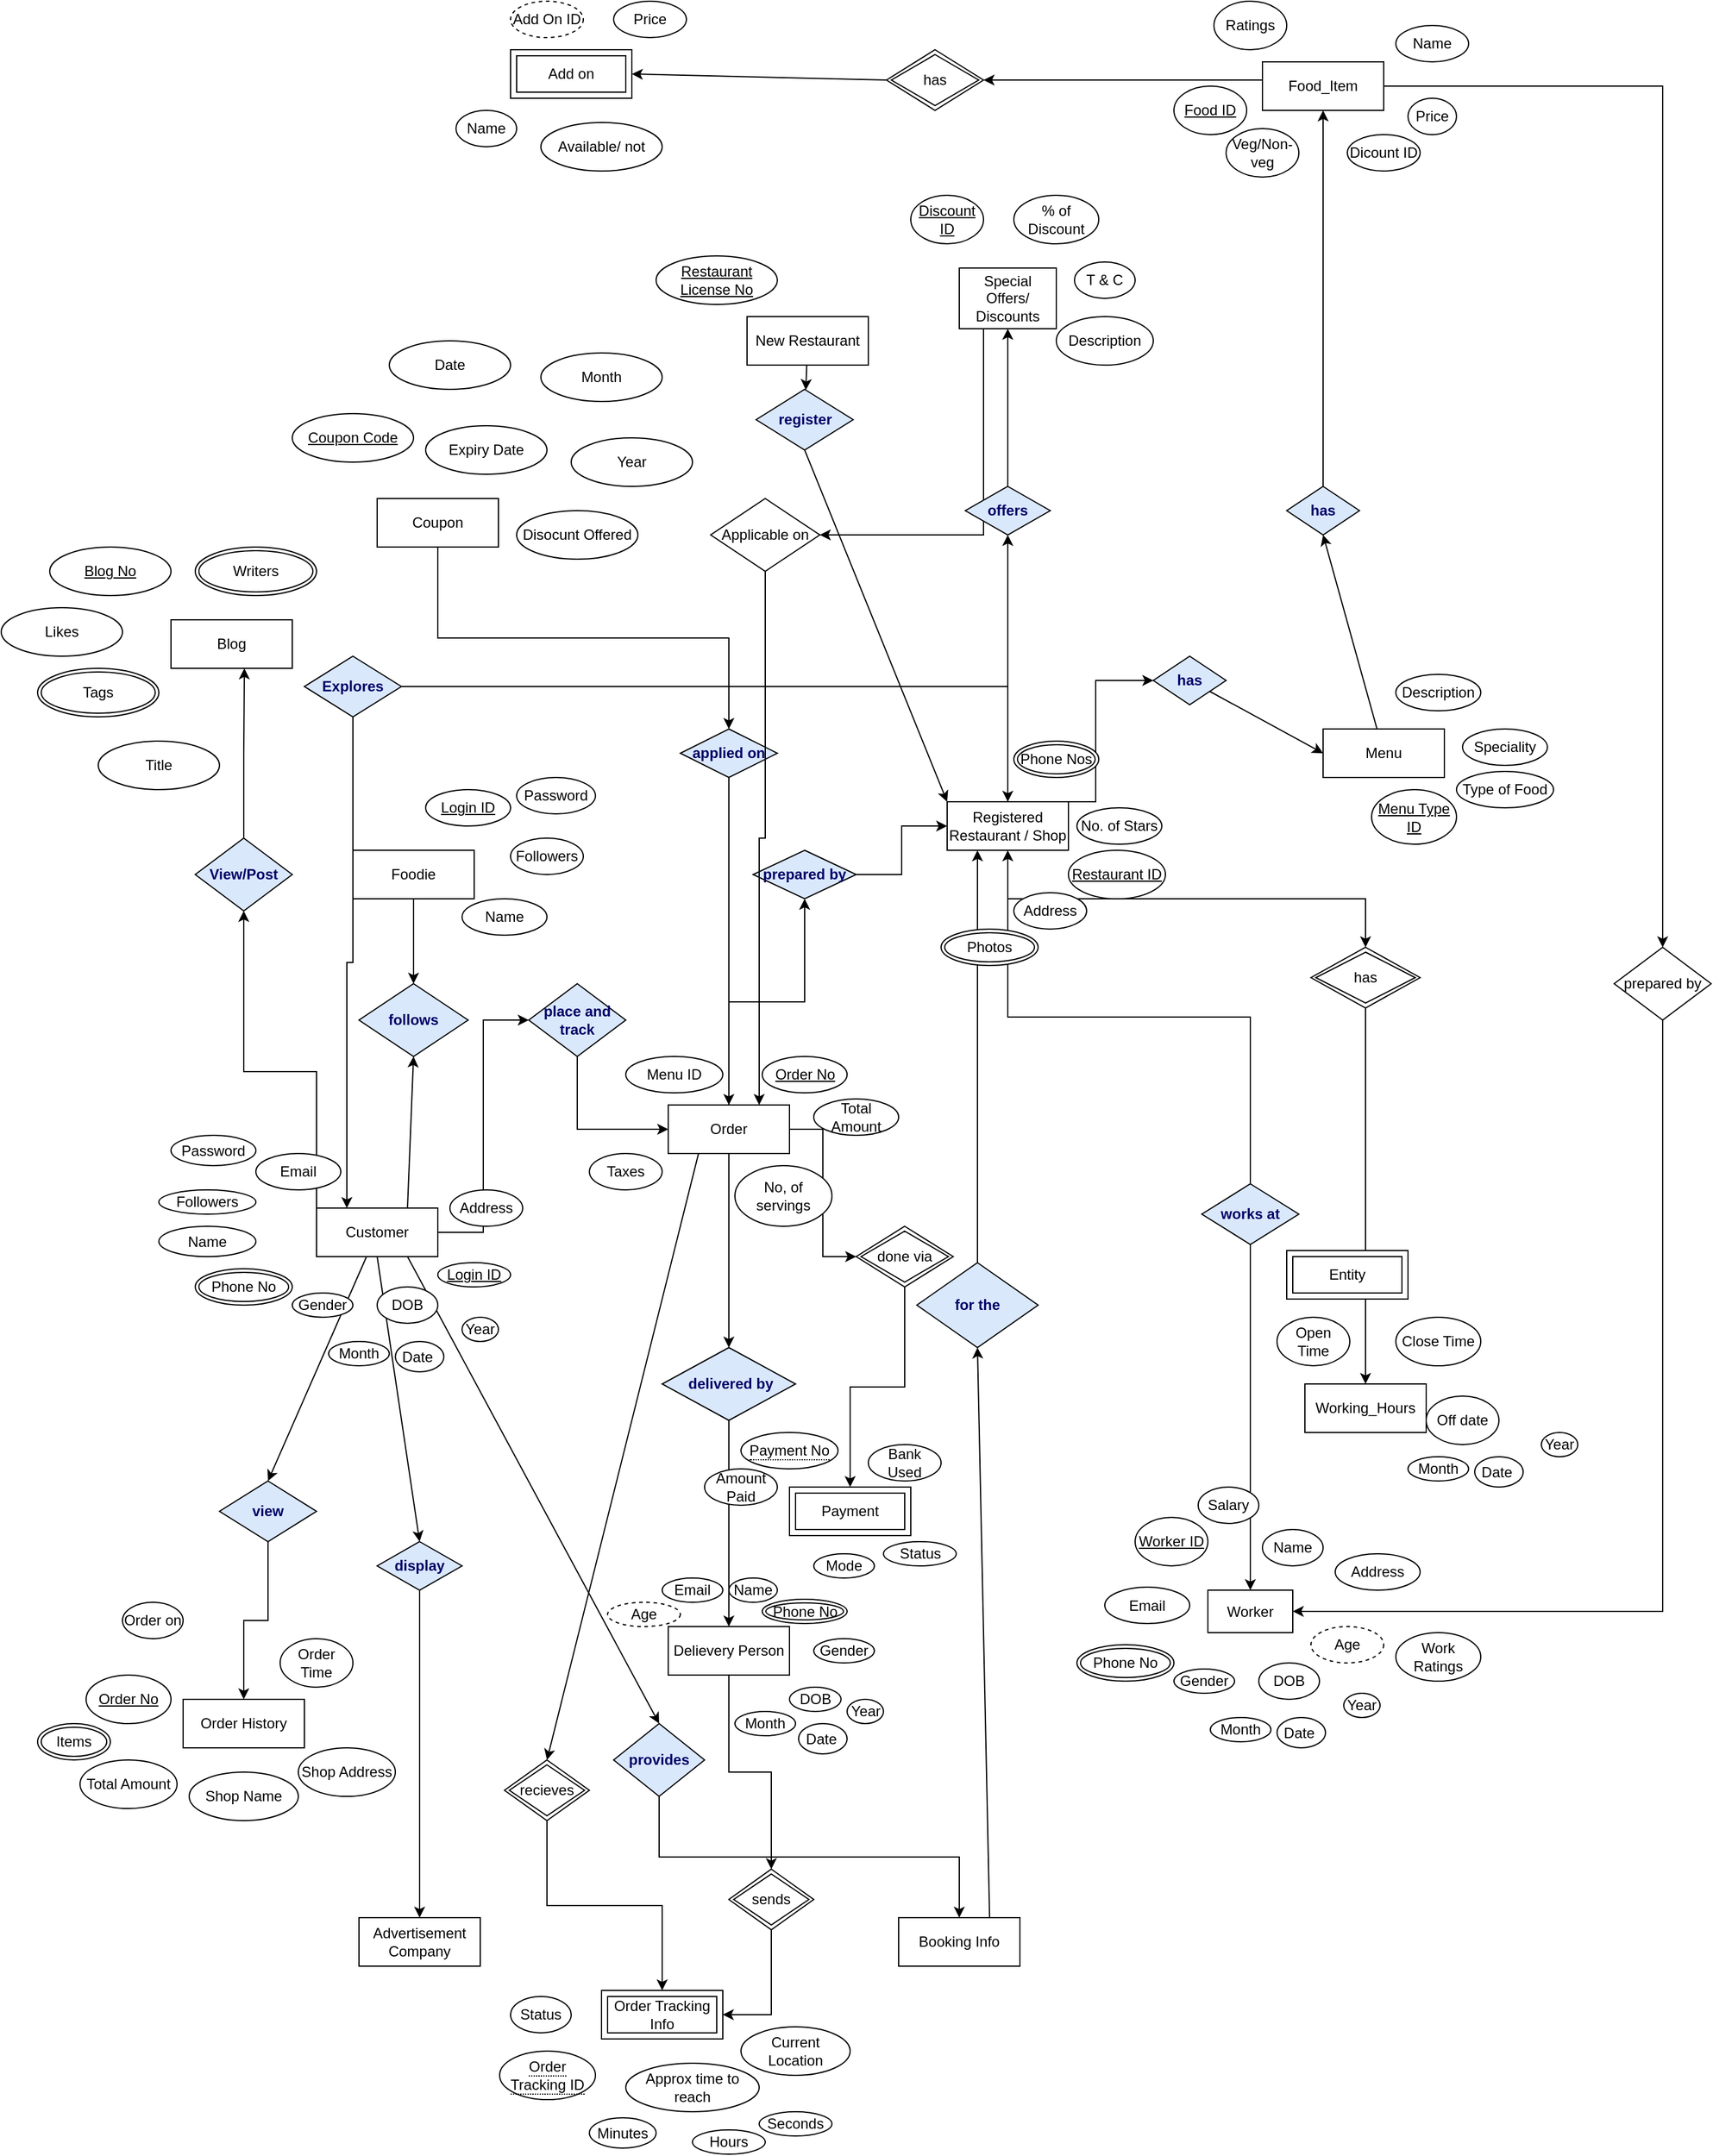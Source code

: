 <mxfile version="22.1.16" type="github">
  <diagram id="R2lEEEUBdFMjLlhIrx00" name="Page-1">
    <mxGraphModel dx="3269" dy="986" grid="1" gridSize="10" guides="1" tooltips="1" connect="1" arrows="1" fold="1" page="1" pageScale="1" pageWidth="1654" pageHeight="2336" math="0" shadow="0" extFonts="Permanent Marker^https://fonts.googleapis.com/css?family=Permanent+Marker">
      <root>
        <mxCell id="0" />
        <mxCell id="1" parent="0" />
        <mxCell id="SwKZbsGES2z7DBq1MBqL-47" style="edgeStyle=elbowEdgeStyle;rounded=0;orthogonalLoop=1;jettySize=auto;elbow=vertical;html=1;exitX=0;exitY=0.5;exitDx=0;exitDy=0;" parent="1" source="SwKZbsGES2z7DBq1MBqL-1" target="SwKZbsGES2z7DBq1MBqL-16" edge="1">
          <mxGeometry relative="1" as="geometry" />
        </mxCell>
        <mxCell id="SwKZbsGES2z7DBq1MBqL-49" style="rounded=0;orthogonalLoop=1;jettySize=auto;elbow=vertical;html=1;exitX=0.75;exitY=0;exitDx=0;exitDy=0;entryX=0.5;entryY=1;entryDx=0;entryDy=0;" parent="1" source="SwKZbsGES2z7DBq1MBqL-1" target="SwKZbsGES2z7DBq1MBqL-24" edge="1">
          <mxGeometry relative="1" as="geometry" />
        </mxCell>
        <mxCell id="SwKZbsGES2z7DBq1MBqL-50" style="rounded=0;orthogonalLoop=1;jettySize=auto;html=1;exitX=1;exitY=0.5;exitDx=0;exitDy=0;entryX=0;entryY=0.5;entryDx=0;entryDy=0;edgeStyle=elbowEdgeStyle;" parent="1" source="SwKZbsGES2z7DBq1MBqL-1" target="SwKZbsGES2z7DBq1MBqL-32" edge="1">
          <mxGeometry relative="1" as="geometry" />
        </mxCell>
        <mxCell id="SwKZbsGES2z7DBq1MBqL-62" value="" style="rounded=0;orthogonalLoop=1;jettySize=auto;elbow=vertical;html=1;entryX=0.5;entryY=0;entryDx=0;entryDy=0;" parent="1" source="SwKZbsGES2z7DBq1MBqL-1" target="SwKZbsGES2z7DBq1MBqL-37" edge="1">
          <mxGeometry relative="1" as="geometry" />
        </mxCell>
        <mxCell id="SwKZbsGES2z7DBq1MBqL-90" style="rounded=0;orthogonalLoop=1;jettySize=auto;elbow=vertical;html=1;exitX=0.75;exitY=1;exitDx=0;exitDy=0;entryX=0.5;entryY=0;entryDx=0;entryDy=0;" parent="1" source="SwKZbsGES2z7DBq1MBqL-1" target="SwKZbsGES2z7DBq1MBqL-88" edge="1">
          <mxGeometry relative="1" as="geometry" />
        </mxCell>
        <mxCell id="eeaePBteNYfUoXrNK9nO-4" style="rounded=0;orthogonalLoop=1;jettySize=auto;html=1;exitX=0.5;exitY=1;exitDx=0;exitDy=0;entryX=0.5;entryY=0;entryDx=0;entryDy=0;" parent="1" source="SwKZbsGES2z7DBq1MBqL-1" target="SwKZbsGES2z7DBq1MBqL-101" edge="1">
          <mxGeometry relative="1" as="geometry" />
        </mxCell>
        <mxCell id="AdmhBacE_TA-sbNxyLRo-68" style="rounded=0;orthogonalLoop=1;jettySize=auto;html=1;exitX=0.25;exitY=1;exitDx=0;exitDy=0;entryX=0.5;entryY=0;entryDx=0;entryDy=0;" edge="1" parent="1" source="SwKZbsGES2z7DBq1MBqL-6" target="AdmhBacE_TA-sbNxyLRo-81">
          <mxGeometry relative="1" as="geometry">
            <mxPoint x="320" y="1470" as="targetPoint" />
          </mxGeometry>
        </mxCell>
        <mxCell id="SwKZbsGES2z7DBq1MBqL-1" value="Customer" style="whiteSpace=wrap;html=1;align=center;" parent="1" vertex="1">
          <mxGeometry x="130" y="1015" width="100" height="40" as="geometry" />
        </mxCell>
        <mxCell id="SwKZbsGES2z7DBq1MBqL-48" style="rounded=0;orthogonalLoop=1;jettySize=auto;elbow=vertical;html=1;exitX=0.5;exitY=1;exitDx=0;exitDy=0;entryX=0.5;entryY=0;entryDx=0;entryDy=0;" parent="1" source="SwKZbsGES2z7DBq1MBqL-2" target="SwKZbsGES2z7DBq1MBqL-24" edge="1">
          <mxGeometry relative="1" as="geometry" />
        </mxCell>
        <mxCell id="SwKZbsGES2z7DBq1MBqL-2" value="Foodie" style="whiteSpace=wrap;html=1;align=center;" parent="1" vertex="1">
          <mxGeometry x="160" y="720" width="100" height="40" as="geometry" />
        </mxCell>
        <mxCell id="AdmhBacE_TA-sbNxyLRo-70" style="edgeStyle=orthogonalEdgeStyle;rounded=0;orthogonalLoop=1;jettySize=auto;html=1;exitX=0.5;exitY=1;exitDx=0;exitDy=0;entryX=0.5;entryY=0;entryDx=0;entryDy=0;" edge="1" parent="1" source="SwKZbsGES2z7DBq1MBqL-3" target="AdmhBacE_TA-sbNxyLRo-67">
          <mxGeometry relative="1" as="geometry" />
        </mxCell>
        <mxCell id="SwKZbsGES2z7DBq1MBqL-3" value="Delievery Person" style="whiteSpace=wrap;html=1;align=center;" parent="1" vertex="1">
          <mxGeometry x="420" y="1360" width="100" height="40" as="geometry" />
        </mxCell>
        <mxCell id="SwKZbsGES2z7DBq1MBqL-4" value="Order History" style="whiteSpace=wrap;html=1;align=center;" parent="1" vertex="1">
          <mxGeometry x="20" y="1420" width="100" height="40" as="geometry" />
        </mxCell>
        <mxCell id="SwKZbsGES2z7DBq1MBqL-5" value="Blog" style="whiteSpace=wrap;html=1;align=center;" parent="1" vertex="1">
          <mxGeometry x="10" y="530" width="100" height="40" as="geometry" />
        </mxCell>
        <mxCell id="SwKZbsGES2z7DBq1MBqL-52" style="rounded=0;orthogonalLoop=1;jettySize=auto;html=1;exitX=0.5;exitY=0;exitDx=0;exitDy=0;entryX=0.5;entryY=1;entryDx=0;entryDy=0;edgeStyle=elbowEdgeStyle;elbow=vertical;" parent="1" source="SwKZbsGES2z7DBq1MBqL-6" target="SwKZbsGES2z7DBq1MBqL-34" edge="1">
          <mxGeometry relative="1" as="geometry" />
        </mxCell>
        <mxCell id="SwKZbsGES2z7DBq1MBqL-60" value="" style="rounded=0;orthogonalLoop=1;jettySize=auto;elbow=vertical;html=1;" parent="1" source="SwKZbsGES2z7DBq1MBqL-6" target="SwKZbsGES2z7DBq1MBqL-36" edge="1">
          <mxGeometry relative="1" as="geometry" />
        </mxCell>
        <mxCell id="SwKZbsGES2z7DBq1MBqL-77" style="rounded=0;orthogonalLoop=1;jettySize=auto;html=1;exitX=1;exitY=0.5;exitDx=0;exitDy=0;entryX=0;entryY=0.5;entryDx=0;entryDy=0;edgeStyle=elbowEdgeStyle;" parent="1" source="SwKZbsGES2z7DBq1MBqL-6" target="AdmhBacE_TA-sbNxyLRo-45" edge="1">
          <mxGeometry relative="1" as="geometry">
            <mxPoint x="580" y="1030.0" as="targetPoint" />
          </mxGeometry>
        </mxCell>
        <mxCell id="SwKZbsGES2z7DBq1MBqL-6" value="Order" style="whiteSpace=wrap;html=1;align=center;" parent="1" vertex="1">
          <mxGeometry x="420" y="930" width="100" height="40" as="geometry" />
        </mxCell>
        <mxCell id="SwKZbsGES2z7DBq1MBqL-68" value="" style="rounded=0;orthogonalLoop=1;jettySize=auto;elbow=vertical;html=1;" parent="1" source="SwKZbsGES2z7DBq1MBqL-7" target="SwKZbsGES2z7DBq1MBqL-45" edge="1">
          <mxGeometry relative="1" as="geometry" />
        </mxCell>
        <mxCell id="SwKZbsGES2z7DBq1MBqL-71" value="" style="edgeStyle=elbowEdgeStyle;rounded=0;orthogonalLoop=1;jettySize=auto;elbow=vertical;html=1;entryX=0.5;entryY=0;entryDx=0;entryDy=0;" parent="1" source="SwKZbsGES2z7DBq1MBqL-7" target="AdmhBacE_TA-sbNxyLRo-145" edge="1">
          <mxGeometry relative="1" as="geometry">
            <mxPoint x="995" y="800" as="targetPoint" />
          </mxGeometry>
        </mxCell>
        <mxCell id="SwKZbsGES2z7DBq1MBqL-75" style="edgeStyle=elbowEdgeStyle;rounded=0;orthogonalLoop=1;jettySize=auto;html=1;entryX=0;entryY=0.5;entryDx=0;entryDy=0;exitX=0.75;exitY=0;exitDx=0;exitDy=0;" parent="1" source="SwKZbsGES2z7DBq1MBqL-7" target="SwKZbsGES2z7DBq1MBqL-35" edge="1">
          <mxGeometry relative="1" as="geometry">
            <mxPoint x="550" y="790" as="sourcePoint" />
          </mxGeometry>
        </mxCell>
        <mxCell id="SwKZbsGES2z7DBq1MBqL-7" value="Registered Restaurant / Shop" style="whiteSpace=wrap;html=1;align=center;" parent="1" vertex="1">
          <mxGeometry x="650" y="680" width="100" height="40" as="geometry" />
        </mxCell>
        <mxCell id="SwKZbsGES2z7DBq1MBqL-58" value="" style="rounded=0;orthogonalLoop=1;jettySize=auto;elbow=vertical;html=1;entryX=0.5;entryY=1;entryDx=0;entryDy=0;" parent="1" source="SwKZbsGES2z7DBq1MBqL-8" target="SwKZbsGES2z7DBq1MBqL-38" edge="1">
          <mxGeometry relative="1" as="geometry" />
        </mxCell>
        <mxCell id="SwKZbsGES2z7DBq1MBqL-8" value="Menu" style="whiteSpace=wrap;html=1;align=center;" parent="1" vertex="1">
          <mxGeometry x="960" y="620" width="100" height="40" as="geometry" />
        </mxCell>
        <mxCell id="SwKZbsGES2z7DBq1MBqL-95" value="" style="edgeStyle=elbowEdgeStyle;rounded=0;orthogonalLoop=1;jettySize=auto;elbow=vertical;html=1;entryX=1;entryY=0.5;entryDx=0;entryDy=0;" parent="1" source="SwKZbsGES2z7DBq1MBqL-9" target="AdmhBacE_TA-sbNxyLRo-137" edge="1">
          <mxGeometry relative="1" as="geometry">
            <mxPoint x="670" y="80" as="targetPoint" />
          </mxGeometry>
        </mxCell>
        <mxCell id="AdmhBacE_TA-sbNxyLRo-107" style="edgeStyle=orthogonalEdgeStyle;rounded=0;orthogonalLoop=1;jettySize=auto;html=1;exitX=1;exitY=0.5;exitDx=0;exitDy=0;entryX=0.5;entryY=0;entryDx=0;entryDy=0;" edge="1" parent="1" source="SwKZbsGES2z7DBq1MBqL-9" target="AdmhBacE_TA-sbNxyLRo-106">
          <mxGeometry relative="1" as="geometry" />
        </mxCell>
        <mxCell id="SwKZbsGES2z7DBq1MBqL-9" value="Food_Item" style="whiteSpace=wrap;html=1;align=center;" parent="1" vertex="1">
          <mxGeometry x="910" y="70" width="100" height="40" as="geometry" />
        </mxCell>
        <mxCell id="SwKZbsGES2z7DBq1MBqL-11" value="Working_Hours" style="whiteSpace=wrap;html=1;align=center;" parent="1" vertex="1">
          <mxGeometry x="945" y="1160" width="100" height="40" as="geometry" />
        </mxCell>
        <mxCell id="SwKZbsGES2z7DBq1MBqL-65" value="" style="rounded=0;orthogonalLoop=1;jettySize=auto;elbow=vertical;html=1;" parent="1" source="SwKZbsGES2z7DBq1MBqL-12" target="SwKZbsGES2z7DBq1MBqL-42" edge="1">
          <mxGeometry relative="1" as="geometry" />
        </mxCell>
        <mxCell id="SwKZbsGES2z7DBq1MBqL-12" value="New Restaurant" style="whiteSpace=wrap;html=1;align=center;" parent="1" vertex="1">
          <mxGeometry x="485" y="280" width="100" height="40" as="geometry" />
        </mxCell>
        <mxCell id="SwKZbsGES2z7DBq1MBqL-80" value="" style="edgeStyle=elbowEdgeStyle;rounded=0;orthogonalLoop=1;jettySize=auto;elbow=vertical;html=1;" parent="1" source="SwKZbsGES2z7DBq1MBqL-13" target="SwKZbsGES2z7DBq1MBqL-41" edge="1">
          <mxGeometry relative="1" as="geometry" />
        </mxCell>
        <mxCell id="SwKZbsGES2z7DBq1MBqL-13" value="Coupon" style="whiteSpace=wrap;html=1;align=center;" parent="1" vertex="1">
          <mxGeometry x="180" y="430" width="100" height="40" as="geometry" />
        </mxCell>
        <mxCell id="SwKZbsGES2z7DBq1MBqL-15" style="edgeStyle=orthogonalEdgeStyle;rounded=0;orthogonalLoop=1;jettySize=auto;html=1;exitX=0.5;exitY=1;exitDx=0;exitDy=0;" parent="1" source="SwKZbsGES2z7DBq1MBqL-1" target="SwKZbsGES2z7DBq1MBqL-1" edge="1">
          <mxGeometry relative="1" as="geometry" />
        </mxCell>
        <mxCell id="SwKZbsGES2z7DBq1MBqL-16" value="View/Post" style="shape=rhombus;perimeter=rhombusPerimeter;whiteSpace=wrap;html=1;align=center;fillColor=#dae8fc;strokeColor=default;fontStyle=1;fontColor=#000066;labelBorderColor=none;fillStyle=solid;rounded=0;shadow=0;strokeWidth=1;" parent="1" vertex="1">
          <mxGeometry x="30" y="710" width="80" height="60" as="geometry" />
        </mxCell>
        <mxCell id="SwKZbsGES2z7DBq1MBqL-24" value="follows" style="shape=rhombus;perimeter=rhombusPerimeter;whiteSpace=wrap;html=1;align=center;fillColor=#dae8fc;strokeColor=default;fontStyle=1;fontColor=#000066;labelBorderColor=none;fillStyle=solid;rounded=0;shadow=0;strokeWidth=1;" parent="1" vertex="1">
          <mxGeometry x="165" y="830" width="90" height="60" as="geometry" />
        </mxCell>
        <mxCell id="eeaePBteNYfUoXrNK9nO-10" style="edgeStyle=orthogonalEdgeStyle;rounded=0;orthogonalLoop=1;jettySize=auto;html=1;exitX=0.5;exitY=1;exitDx=0;exitDy=0;entryX=0;entryY=0.5;entryDx=0;entryDy=0;" parent="1" source="SwKZbsGES2z7DBq1MBqL-32" target="SwKZbsGES2z7DBq1MBqL-6" edge="1">
          <mxGeometry relative="1" as="geometry" />
        </mxCell>
        <mxCell id="SwKZbsGES2z7DBq1MBqL-32" value="place and track" style="shape=rhombus;perimeter=rhombusPerimeter;whiteSpace=wrap;html=1;align=center;fillColor=#dae8fc;strokeColor=default;fontStyle=1;fontColor=#000066;labelBorderColor=none;fillStyle=solid;rounded=0;shadow=0;strokeWidth=1;" parent="1" vertex="1">
          <mxGeometry x="305" y="830" width="80" height="60" as="geometry" />
        </mxCell>
        <mxCell id="SwKZbsGES2z7DBq1MBqL-53" style="rounded=0;orthogonalLoop=1;jettySize=auto;html=1;exitX=1;exitY=0.5;exitDx=0;exitDy=0;edgeStyle=elbowEdgeStyle;" parent="1" source="SwKZbsGES2z7DBq1MBqL-34" target="SwKZbsGES2z7DBq1MBqL-7" edge="1">
          <mxGeometry relative="1" as="geometry">
            <mxPoint x="540" y="850" as="targetPoint" />
          </mxGeometry>
        </mxCell>
        <mxCell id="SwKZbsGES2z7DBq1MBqL-34" value="prepared by" style="shape=rhombus;perimeter=rhombusPerimeter;whiteSpace=wrap;html=1;align=center;fillColor=#dae8fc;strokeColor=default;fontStyle=1;fontColor=#000066;labelBorderColor=none;fillStyle=solid;rounded=0;shadow=0;strokeWidth=1;" parent="1" vertex="1">
          <mxGeometry x="490" y="720" width="85" height="40" as="geometry" />
        </mxCell>
        <mxCell id="SwKZbsGES2z7DBq1MBqL-76" value="" style="rounded=0;orthogonalLoop=1;jettySize=auto;elbow=vertical;html=1;entryX=0;entryY=0.5;entryDx=0;entryDy=0;" parent="1" source="SwKZbsGES2z7DBq1MBqL-35" target="SwKZbsGES2z7DBq1MBqL-8" edge="1">
          <mxGeometry relative="1" as="geometry" />
        </mxCell>
        <mxCell id="SwKZbsGES2z7DBq1MBqL-35" value="has" style="shape=rhombus;perimeter=rhombusPerimeter;whiteSpace=wrap;html=1;align=center;fillColor=#dae8fc;strokeColor=default;fontStyle=1;fontColor=#000066;labelBorderColor=none;fillStyle=solid;rounded=0;shadow=0;strokeWidth=1;" parent="1" vertex="1">
          <mxGeometry x="820" y="560" width="60" height="40" as="geometry" />
        </mxCell>
        <mxCell id="SwKZbsGES2z7DBq1MBqL-61" value="" style="edgeStyle=elbowEdgeStyle;rounded=0;orthogonalLoop=1;jettySize=auto;elbow=vertical;html=1;" parent="1" source="SwKZbsGES2z7DBq1MBqL-36" target="SwKZbsGES2z7DBq1MBqL-3" edge="1">
          <mxGeometry relative="1" as="geometry" />
        </mxCell>
        <mxCell id="SwKZbsGES2z7DBq1MBqL-36" value="&amp;nbsp;delivered by" style="shape=rhombus;perimeter=rhombusPerimeter;whiteSpace=wrap;html=1;align=center;fillColor=#dae8fc;strokeColor=default;fontStyle=1;fontColor=#000066;labelBorderColor=none;fillStyle=solid;rounded=0;shadow=0;strokeWidth=1;" parent="1" vertex="1">
          <mxGeometry x="415" y="1130" width="110" height="60" as="geometry" />
        </mxCell>
        <mxCell id="SwKZbsGES2z7DBq1MBqL-63" value="" style="edgeStyle=elbowEdgeStyle;rounded=0;orthogonalLoop=1;jettySize=auto;elbow=vertical;html=1;" parent="1" source="SwKZbsGES2z7DBq1MBqL-37" target="SwKZbsGES2z7DBq1MBqL-4" edge="1">
          <mxGeometry relative="1" as="geometry" />
        </mxCell>
        <mxCell id="SwKZbsGES2z7DBq1MBqL-37" value="view" style="shape=rhombus;perimeter=rhombusPerimeter;whiteSpace=wrap;html=1;align=center;fillColor=#dae8fc;strokeColor=default;fontStyle=1;fontColor=#000066;labelBorderColor=none;fillStyle=solid;rounded=0;shadow=0;strokeWidth=1;" parent="1" vertex="1">
          <mxGeometry x="50" y="1240" width="80" height="50" as="geometry" />
        </mxCell>
        <mxCell id="SwKZbsGES2z7DBq1MBqL-97" style="rounded=0;orthogonalLoop=1;jettySize=auto;elbow=vertical;html=1;exitX=0.5;exitY=0;exitDx=0;exitDy=0;" parent="1" source="SwKZbsGES2z7DBq1MBqL-38" target="SwKZbsGES2z7DBq1MBqL-9" edge="1">
          <mxGeometry relative="1" as="geometry" />
        </mxCell>
        <mxCell id="SwKZbsGES2z7DBq1MBqL-38" value="has" style="shape=rhombus;perimeter=rhombusPerimeter;whiteSpace=wrap;html=1;align=center;fillColor=#dae8fc;strokeColor=default;fontStyle=1;fontColor=#000066;labelBorderColor=none;fillStyle=solid;rounded=0;shadow=0;strokeWidth=1;" parent="1" vertex="1">
          <mxGeometry x="930" y="420" width="60" height="40" as="geometry" />
        </mxCell>
        <mxCell id="AdmhBacE_TA-sbNxyLRo-127" style="edgeStyle=orthogonalEdgeStyle;rounded=0;orthogonalLoop=1;jettySize=auto;html=1;exitX=0.25;exitY=1;exitDx=0;exitDy=0;entryX=1;entryY=0.5;entryDx=0;entryDy=0;" edge="1" parent="1" source="SwKZbsGES2z7DBq1MBqL-39" target="AdmhBacE_TA-sbNxyLRo-124">
          <mxGeometry relative="1" as="geometry" />
        </mxCell>
        <mxCell id="SwKZbsGES2z7DBq1MBqL-39" value="Special Offers/ Discounts" style="whiteSpace=wrap;html=1;align=center;" parent="1" vertex="1">
          <mxGeometry x="660" y="240" width="80" height="50" as="geometry" />
        </mxCell>
        <mxCell id="SwKZbsGES2z7DBq1MBqL-96" style="rounded=0;orthogonalLoop=1;jettySize=auto;elbow=vertical;html=1;exitX=0;exitY=0.5;exitDx=0;exitDy=0;entryX=1;entryY=0.5;entryDx=0;entryDy=0;" parent="1" source="AdmhBacE_TA-sbNxyLRo-137" target="AdmhBacE_TA-sbNxyLRo-136" edge="1">
          <mxGeometry relative="1" as="geometry">
            <mxPoint x="380" y="80" as="targetPoint" />
            <mxPoint x="610" y="80" as="sourcePoint" />
          </mxGeometry>
        </mxCell>
        <mxCell id="SwKZbsGES2z7DBq1MBqL-82" style="rounded=0;orthogonalLoop=1;jettySize=auto;elbow=vertical;html=1;exitX=0.5;exitY=1;exitDx=0;exitDy=0;entryX=0.5;entryY=0;entryDx=0;entryDy=0;" parent="1" source="SwKZbsGES2z7DBq1MBqL-41" target="SwKZbsGES2z7DBq1MBqL-6" edge="1">
          <mxGeometry relative="1" as="geometry" />
        </mxCell>
        <mxCell id="eeaePBteNYfUoXrNK9nO-8" style="edgeStyle=none;rounded=0;orthogonalLoop=1;jettySize=auto;html=1;exitX=0.5;exitY=1;exitDx=0;exitDy=0;entryX=0;entryY=0;entryDx=0;entryDy=0;" parent="1" source="SwKZbsGES2z7DBq1MBqL-42" target="SwKZbsGES2z7DBq1MBqL-7" edge="1">
          <mxGeometry relative="1" as="geometry" />
        </mxCell>
        <mxCell id="SwKZbsGES2z7DBq1MBqL-42" value="register" style="shape=rhombus;perimeter=rhombusPerimeter;whiteSpace=wrap;html=1;align=center;fillColor=#dae8fc;strokeColor=default;fontStyle=1;fontColor=#000066;labelBorderColor=none;fillStyle=solid;rounded=0;shadow=0;strokeWidth=1;" parent="1" vertex="1">
          <mxGeometry x="492.5" y="340" width="80" height="50" as="geometry" />
        </mxCell>
        <mxCell id="SwKZbsGES2z7DBq1MBqL-43" value="Worker" style="whiteSpace=wrap;html=1;align=center;" parent="1" vertex="1">
          <mxGeometry x="865" y="1330" width="70" height="35" as="geometry" />
        </mxCell>
        <mxCell id="SwKZbsGES2z7DBq1MBqL-41" value="applied on" style="shape=rhombus;perimeter=rhombusPerimeter;whiteSpace=wrap;html=1;align=center;fillColor=#dae8fc;strokeColor=default;fontStyle=1;fontColor=#000066;labelBorderColor=none;fillStyle=solid;rounded=0;shadow=0;strokeWidth=1;" parent="1" vertex="1">
          <mxGeometry x="430" y="620" width="80" height="40" as="geometry" />
        </mxCell>
        <mxCell id="SwKZbsGES2z7DBq1MBqL-59" value="" style="edgeStyle=elbowEdgeStyle;rounded=0;orthogonalLoop=1;jettySize=auto;elbow=vertical;html=1;" parent="1" source="SwKZbsGES2z7DBq1MBqL-44" target="SwKZbsGES2z7DBq1MBqL-43" edge="1">
          <mxGeometry relative="1" as="geometry" />
        </mxCell>
        <mxCell id="SwKZbsGES2z7DBq1MBqL-44" value="works at" style="shape=rhombus;perimeter=rhombusPerimeter;whiteSpace=wrap;html=1;align=center;fillColor=#dae8fc;strokeColor=default;fontStyle=1;fontColor=#000066;labelBorderColor=none;fillStyle=solid;rounded=0;shadow=0;strokeWidth=1;" parent="1" vertex="1">
          <mxGeometry x="860" y="995" width="80" height="50" as="geometry" />
        </mxCell>
        <mxCell id="SwKZbsGES2z7DBq1MBqL-69" value="" style="edgeStyle=elbowEdgeStyle;rounded=0;orthogonalLoop=1;jettySize=auto;elbow=vertical;html=1;" parent="1" source="SwKZbsGES2z7DBq1MBqL-45" target="SwKZbsGES2z7DBq1MBqL-39" edge="1">
          <mxGeometry relative="1" as="geometry" />
        </mxCell>
        <mxCell id="SwKZbsGES2z7DBq1MBqL-45" value="offers" style="shape=rhombus;perimeter=rhombusPerimeter;whiteSpace=wrap;html=1;align=center;fillColor=#dae8fc;strokeColor=default;fontStyle=1;fontColor=#000066;labelBorderColor=none;fillStyle=solid;rounded=0;shadow=0;strokeWidth=1;" parent="1" vertex="1">
          <mxGeometry x="665" y="420" width="70" height="40" as="geometry" />
        </mxCell>
        <mxCell id="SwKZbsGES2z7DBq1MBqL-92" style="rounded=0;orthogonalLoop=1;jettySize=auto;elbow=vertical;html=1;exitX=0.75;exitY=0;exitDx=0;exitDy=0;entryX=0.5;entryY=1;entryDx=0;entryDy=0;" parent="1" source="SwKZbsGES2z7DBq1MBqL-64" target="SwKZbsGES2z7DBq1MBqL-89" edge="1">
          <mxGeometry relative="1" as="geometry">
            <mxPoint x="620" y="1210" as="targetPoint" />
          </mxGeometry>
        </mxCell>
        <mxCell id="SwKZbsGES2z7DBq1MBqL-64" value="Booking Info" style="whiteSpace=wrap;html=1;align=center;" parent="1" vertex="1">
          <mxGeometry x="610" y="1600" width="100" height="40" as="geometry" />
        </mxCell>
        <mxCell id="SwKZbsGES2z7DBq1MBqL-74" value="" style="edgeStyle=elbowEdgeStyle;rounded=0;orthogonalLoop=1;jettySize=auto;elbow=vertical;html=1;exitX=0.5;exitY=1;exitDx=0;exitDy=0;" parent="1" source="AdmhBacE_TA-sbNxyLRo-145" target="SwKZbsGES2z7DBq1MBqL-11" edge="1">
          <mxGeometry relative="1" as="geometry">
            <mxPoint x="995" y="860" as="sourcePoint" />
          </mxGeometry>
        </mxCell>
        <mxCell id="SwKZbsGES2z7DBq1MBqL-79" style="edgeStyle=elbowEdgeStyle;rounded=0;orthogonalLoop=1;jettySize=auto;elbow=vertical;html=1;exitX=0.5;exitY=0;exitDx=0;exitDy=0;entryX=0.5;entryY=1;entryDx=0;entryDy=0;" parent="1" source="SwKZbsGES2z7DBq1MBqL-44" target="SwKZbsGES2z7DBq1MBqL-7" edge="1">
          <mxGeometry relative="1" as="geometry" />
        </mxCell>
        <mxCell id="SwKZbsGES2z7DBq1MBqL-86" style="edgeStyle=elbowEdgeStyle;rounded=0;orthogonalLoop=1;jettySize=auto;elbow=vertical;html=1;exitX=0.5;exitY=1;exitDx=0;exitDy=0;entryX=0.25;entryY=0;entryDx=0;entryDy=0;" parent="1" source="SwKZbsGES2z7DBq1MBqL-85" target="SwKZbsGES2z7DBq1MBqL-1" edge="1">
          <mxGeometry relative="1" as="geometry" />
        </mxCell>
        <mxCell id="AdmhBacE_TA-sbNxyLRo-18" style="edgeStyle=orthogonalEdgeStyle;rounded=0;orthogonalLoop=1;jettySize=auto;html=1;exitX=1;exitY=0.5;exitDx=0;exitDy=0;entryX=0.5;entryY=0;entryDx=0;entryDy=0;" edge="1" parent="1" source="SwKZbsGES2z7DBq1MBqL-85" target="SwKZbsGES2z7DBq1MBqL-7">
          <mxGeometry relative="1" as="geometry" />
        </mxCell>
        <mxCell id="SwKZbsGES2z7DBq1MBqL-85" value="Explores" style="shape=rhombus;perimeter=rhombusPerimeter;whiteSpace=wrap;html=1;align=center;fillColor=#dae8fc;strokeColor=default;fontStyle=1;fontColor=#000066;labelBorderColor=none;fillStyle=solid;rounded=0;shadow=0;strokeWidth=1;" parent="1" vertex="1">
          <mxGeometry x="120" y="560" width="80" height="50" as="geometry" />
        </mxCell>
        <mxCell id="SwKZbsGES2z7DBq1MBqL-91" style="rounded=0;orthogonalLoop=1;jettySize=auto;elbow=vertical;html=1;exitX=0.5;exitY=1;exitDx=0;exitDy=0;entryX=0.5;entryY=0;entryDx=0;entryDy=0;edgeStyle=orthogonalEdgeStyle;" parent="1" source="SwKZbsGES2z7DBq1MBqL-88" target="SwKZbsGES2z7DBq1MBqL-64" edge="1">
          <mxGeometry relative="1" as="geometry" />
        </mxCell>
        <mxCell id="SwKZbsGES2z7DBq1MBqL-88" value="provides" style="shape=rhombus;perimeter=rhombusPerimeter;whiteSpace=wrap;html=1;align=center;fillColor=#dae8fc;strokeColor=default;fontStyle=1;fontColor=#000066;labelBorderColor=none;fillStyle=solid;rounded=0;shadow=0;strokeWidth=1;" parent="1" vertex="1">
          <mxGeometry x="375" y="1440" width="75" height="60" as="geometry" />
        </mxCell>
        <mxCell id="SwKZbsGES2z7DBq1MBqL-93" style="rounded=0;orthogonalLoop=1;jettySize=auto;elbow=vertical;html=1;entryX=0.25;entryY=1;entryDx=0;entryDy=0;exitX=0.5;exitY=0;exitDx=0;exitDy=0;" parent="1" source="SwKZbsGES2z7DBq1MBqL-89" target="SwKZbsGES2z7DBq1MBqL-7" edge="1">
          <mxGeometry relative="1" as="geometry" />
        </mxCell>
        <mxCell id="SwKZbsGES2z7DBq1MBqL-89" value="for the" style="shape=rhombus;perimeter=rhombusPerimeter;whiteSpace=wrap;html=1;align=center;fillColor=#dae8fc;strokeColor=default;fontStyle=1;fontColor=#000066;labelBorderColor=none;fillStyle=solid;rounded=0;shadow=0;strokeWidth=1;" parent="1" vertex="1">
          <mxGeometry x="625" y="1060" width="100" height="70" as="geometry" />
        </mxCell>
        <mxCell id="SwKZbsGES2z7DBq1MBqL-100" value="Advertisement Company" style="whiteSpace=wrap;html=1;align=center;" parent="1" vertex="1">
          <mxGeometry x="165" y="1600" width="100" height="40" as="geometry" />
        </mxCell>
        <mxCell id="eeaePBteNYfUoXrNK9nO-5" style="rounded=0;orthogonalLoop=1;jettySize=auto;html=1;exitX=0.5;exitY=1;exitDx=0;exitDy=0;entryX=0.5;entryY=0;entryDx=0;entryDy=0;" parent="1" source="SwKZbsGES2z7DBq1MBqL-101" target="SwKZbsGES2z7DBq1MBqL-100" edge="1">
          <mxGeometry relative="1" as="geometry" />
        </mxCell>
        <mxCell id="SwKZbsGES2z7DBq1MBqL-101" value="display" style="shape=rhombus;perimeter=rhombusPerimeter;whiteSpace=wrap;html=1;align=center;fillColor=#dae8fc;strokeColor=default;fontStyle=1;fontColor=#000066;labelBorderColor=none;fillStyle=solid;rounded=0;shadow=0;strokeWidth=1;" parent="1" vertex="1">
          <mxGeometry x="180" y="1290" width="70" height="40" as="geometry" />
        </mxCell>
        <mxCell id="eeaePBteNYfUoXrNK9nO-2" style="edgeStyle=orthogonalEdgeStyle;rounded=0;orthogonalLoop=1;jettySize=auto;html=1;exitX=0.5;exitY=0;exitDx=0;exitDy=0;entryX=0.605;entryY=1;entryDx=0;entryDy=0;entryPerimeter=0;" parent="1" source="SwKZbsGES2z7DBq1MBqL-16" target="SwKZbsGES2z7DBq1MBqL-5" edge="1">
          <mxGeometry relative="1" as="geometry" />
        </mxCell>
        <mxCell id="AdmhBacE_TA-sbNxyLRo-2" value="Blog No" style="ellipse;whiteSpace=wrap;html=1;align=center;fontStyle=4;" vertex="1" parent="1">
          <mxGeometry x="-90" y="470" width="100" height="40" as="geometry" />
        </mxCell>
        <mxCell id="AdmhBacE_TA-sbNxyLRo-3" value="Writers" style="ellipse;shape=doubleEllipse;margin=3;whiteSpace=wrap;html=1;align=center;" vertex="1" parent="1">
          <mxGeometry x="30" y="470" width="100" height="40" as="geometry" />
        </mxCell>
        <mxCell id="AdmhBacE_TA-sbNxyLRo-4" value="Likes" style="ellipse;whiteSpace=wrap;html=1;align=center;" vertex="1" parent="1">
          <mxGeometry x="-130" y="520" width="100" height="40" as="geometry" />
        </mxCell>
        <mxCell id="AdmhBacE_TA-sbNxyLRo-5" value="Tags" style="ellipse;shape=doubleEllipse;margin=3;whiteSpace=wrap;html=1;align=center;" vertex="1" parent="1">
          <mxGeometry x="-100" y="570" width="100" height="40" as="geometry" />
        </mxCell>
        <mxCell id="AdmhBacE_TA-sbNxyLRo-6" value="Title" style="ellipse;whiteSpace=wrap;html=1;align=center;" vertex="1" parent="1">
          <mxGeometry x="-50" y="630" width="100" height="40" as="geometry" />
        </mxCell>
        <mxCell id="AdmhBacE_TA-sbNxyLRo-7" value="Coupon Code" style="ellipse;whiteSpace=wrap;html=1;align=center;fontStyle=4;" vertex="1" parent="1">
          <mxGeometry x="110" y="360" width="100" height="40" as="geometry" />
        </mxCell>
        <mxCell id="AdmhBacE_TA-sbNxyLRo-9" value="Expiry Date" style="ellipse;whiteSpace=wrap;html=1;align=center;" vertex="1" parent="1">
          <mxGeometry x="220" y="370" width="100" height="40" as="geometry" />
        </mxCell>
        <mxCell id="AdmhBacE_TA-sbNxyLRo-10" value="Year" style="ellipse;whiteSpace=wrap;html=1;align=center;" vertex="1" parent="1">
          <mxGeometry x="340" y="380" width="100" height="40" as="geometry" />
        </mxCell>
        <mxCell id="AdmhBacE_TA-sbNxyLRo-11" value="Month" style="ellipse;whiteSpace=wrap;html=1;align=center;" vertex="1" parent="1">
          <mxGeometry x="315" y="310" width="100" height="40" as="geometry" />
        </mxCell>
        <mxCell id="AdmhBacE_TA-sbNxyLRo-12" value="Date" style="ellipse;whiteSpace=wrap;html=1;align=center;" vertex="1" parent="1">
          <mxGeometry x="190" y="300" width="100" height="40" as="geometry" />
        </mxCell>
        <mxCell id="AdmhBacE_TA-sbNxyLRo-13" value="Disocunt Offered" style="ellipse;whiteSpace=wrap;html=1;align=center;" vertex="1" parent="1">
          <mxGeometry x="295" y="440" width="100" height="40" as="geometry" />
        </mxCell>
        <mxCell id="AdmhBacE_TA-sbNxyLRo-14" value="Login ID" style="ellipse;whiteSpace=wrap;html=1;align=center;fontStyle=4;" vertex="1" parent="1">
          <mxGeometry x="220" y="670" width="70" height="30" as="geometry" />
        </mxCell>
        <mxCell id="AdmhBacE_TA-sbNxyLRo-15" value="Password" style="ellipse;whiteSpace=wrap;html=1;align=center;" vertex="1" parent="1">
          <mxGeometry x="295" y="660" width="65" height="30" as="geometry" />
        </mxCell>
        <mxCell id="AdmhBacE_TA-sbNxyLRo-16" value="Followers" style="ellipse;whiteSpace=wrap;html=1;align=center;" vertex="1" parent="1">
          <mxGeometry x="290" y="710" width="60" height="30" as="geometry" />
        </mxCell>
        <mxCell id="AdmhBacE_TA-sbNxyLRo-17" value="Name" style="ellipse;whiteSpace=wrap;html=1;align=center;" vertex="1" parent="1">
          <mxGeometry x="250" y="760" width="70" height="30" as="geometry" />
        </mxCell>
        <mxCell id="AdmhBacE_TA-sbNxyLRo-19" value="Login ID" style="ellipse;whiteSpace=wrap;html=1;align=center;fontStyle=4;" vertex="1" parent="1">
          <mxGeometry x="230" y="1060" width="60" height="20" as="geometry" />
        </mxCell>
        <mxCell id="AdmhBacE_TA-sbNxyLRo-20" value="Password" style="ellipse;whiteSpace=wrap;html=1;align=center;" vertex="1" parent="1">
          <mxGeometry x="10" y="955" width="70" height="25" as="geometry" />
        </mxCell>
        <mxCell id="AdmhBacE_TA-sbNxyLRo-21" value="Followers" style="ellipse;whiteSpace=wrap;html=1;align=center;" vertex="1" parent="1">
          <mxGeometry y="1000" width="80" height="20" as="geometry" />
        </mxCell>
        <mxCell id="AdmhBacE_TA-sbNxyLRo-22" value="Name" style="ellipse;whiteSpace=wrap;html=1;align=center;" vertex="1" parent="1">
          <mxGeometry y="1030" width="80" height="25" as="geometry" />
        </mxCell>
        <mxCell id="AdmhBacE_TA-sbNxyLRo-23" value="Phone No" style="ellipse;shape=doubleEllipse;margin=3;whiteSpace=wrap;html=1;align=center;" vertex="1" parent="1">
          <mxGeometry x="30" y="1065" width="80" height="30" as="geometry" />
        </mxCell>
        <mxCell id="AdmhBacE_TA-sbNxyLRo-26" value="Email" style="ellipse;whiteSpace=wrap;html=1;align=center;" vertex="1" parent="1">
          <mxGeometry x="80" y="970" width="70" height="30" as="geometry" />
        </mxCell>
        <mxCell id="AdmhBacE_TA-sbNxyLRo-27" value="Gender" style="ellipse;whiteSpace=wrap;html=1;align=center;" vertex="1" parent="1">
          <mxGeometry x="110" y="1085" width="50" height="20" as="geometry" />
        </mxCell>
        <mxCell id="AdmhBacE_TA-sbNxyLRo-28" value="Order No" style="ellipse;whiteSpace=wrap;html=1;align=center;fontStyle=4;" vertex="1" parent="1">
          <mxGeometry x="-60" y="1400" width="70" height="40" as="geometry" />
        </mxCell>
        <mxCell id="AdmhBacE_TA-sbNxyLRo-29" value="Total Amount" style="ellipse;whiteSpace=wrap;html=1;align=center;" vertex="1" parent="1">
          <mxGeometry x="-65" y="1470" width="80" height="40" as="geometry" />
        </mxCell>
        <mxCell id="AdmhBacE_TA-sbNxyLRo-30" value="Shop Name" style="ellipse;whiteSpace=wrap;html=1;align=center;" vertex="1" parent="1">
          <mxGeometry x="25" y="1480" width="90" height="40" as="geometry" />
        </mxCell>
        <mxCell id="AdmhBacE_TA-sbNxyLRo-31" value="Shop Address" style="ellipse;whiteSpace=wrap;html=1;align=center;" vertex="1" parent="1">
          <mxGeometry x="115" y="1460" width="80" height="40" as="geometry" />
        </mxCell>
        <mxCell id="AdmhBacE_TA-sbNxyLRo-32" value="Order on" style="ellipse;whiteSpace=wrap;html=1;align=center;" vertex="1" parent="1">
          <mxGeometry x="-30" y="1340" width="50" height="30" as="geometry" />
        </mxCell>
        <mxCell id="AdmhBacE_TA-sbNxyLRo-33" value="Order Time" style="ellipse;whiteSpace=wrap;html=1;align=center;" vertex="1" parent="1">
          <mxGeometry x="100" y="1370" width="60" height="40" as="geometry" />
        </mxCell>
        <mxCell id="AdmhBacE_TA-sbNxyLRo-35" value="Items" style="ellipse;shape=doubleEllipse;margin=3;whiteSpace=wrap;html=1;align=center;" vertex="1" parent="1">
          <mxGeometry x="-100" y="1440" width="60" height="30" as="geometry" />
        </mxCell>
        <mxCell id="AdmhBacE_TA-sbNxyLRo-37" value="Order No" style="ellipse;whiteSpace=wrap;html=1;align=center;fontStyle=4;" vertex="1" parent="1">
          <mxGeometry x="497.5" y="890" width="70" height="30" as="geometry" />
        </mxCell>
        <mxCell id="AdmhBacE_TA-sbNxyLRo-38" value="Menu ID" style="ellipse;whiteSpace=wrap;html=1;align=center;" vertex="1" parent="1">
          <mxGeometry x="385" y="890" width="80" height="30" as="geometry" />
        </mxCell>
        <mxCell id="AdmhBacE_TA-sbNxyLRo-39" value="Taxes" style="ellipse;whiteSpace=wrap;html=1;align=center;" vertex="1" parent="1">
          <mxGeometry x="355" y="970" width="60" height="30" as="geometry" />
        </mxCell>
        <mxCell id="AdmhBacE_TA-sbNxyLRo-40" value="No, of servings" style="ellipse;whiteSpace=wrap;html=1;align=center;" vertex="1" parent="1">
          <mxGeometry x="475" y="980" width="80" height="50" as="geometry" />
        </mxCell>
        <mxCell id="AdmhBacE_TA-sbNxyLRo-44" value="" style="edgeStyle=elbowEdgeStyle;rounded=0;orthogonalLoop=1;jettySize=auto;elbow=vertical;html=1;exitX=0.5;exitY=1;exitDx=0;exitDy=0;" edge="1" parent="1" source="AdmhBacE_TA-sbNxyLRo-45" target="AdmhBacE_TA-sbNxyLRo-43">
          <mxGeometry relative="1" as="geometry">
            <mxPoint x="610" y="1055.0" as="sourcePoint" />
            <mxPoint x="610" y="1240" as="targetPoint" />
          </mxGeometry>
        </mxCell>
        <mxCell id="AdmhBacE_TA-sbNxyLRo-43" value="Payment" style="shape=ext;margin=3;double=1;whiteSpace=wrap;html=1;align=center;" vertex="1" parent="1">
          <mxGeometry x="520" y="1245" width="100" height="40" as="geometry" />
        </mxCell>
        <mxCell id="AdmhBacE_TA-sbNxyLRo-45" value="done via" style="shape=rhombus;double=1;perimeter=rhombusPerimeter;whiteSpace=wrap;html=1;align=center;" vertex="1" parent="1">
          <mxGeometry x="575" y="1030" width="80" height="50" as="geometry" />
        </mxCell>
        <mxCell id="AdmhBacE_TA-sbNxyLRo-47" value="Description" style="ellipse;whiteSpace=wrap;html=1;align=center;" vertex="1" parent="1">
          <mxGeometry x="1020" y="575" width="70" height="30" as="geometry" />
        </mxCell>
        <mxCell id="AdmhBacE_TA-sbNxyLRo-48" value="Name" style="ellipse;whiteSpace=wrap;html=1;align=center;" vertex="1" parent="1">
          <mxGeometry x="470" y="1320" width="40" height="20" as="geometry" />
        </mxCell>
        <mxCell id="AdmhBacE_TA-sbNxyLRo-49" value="Phone No" style="ellipse;shape=doubleEllipse;margin=3;whiteSpace=wrap;html=1;align=center;" vertex="1" parent="1">
          <mxGeometry x="497.5" y="1337.5" width="70" height="20" as="geometry" />
        </mxCell>
        <mxCell id="AdmhBacE_TA-sbNxyLRo-50" value="Email" style="ellipse;whiteSpace=wrap;html=1;align=center;" vertex="1" parent="1">
          <mxGeometry x="415" y="1320" width="50" height="20" as="geometry" />
        </mxCell>
        <mxCell id="AdmhBacE_TA-sbNxyLRo-51" value="Gender" style="ellipse;whiteSpace=wrap;html=1;align=center;" vertex="1" parent="1">
          <mxGeometry x="540" y="1370" width="50" height="20" as="geometry" />
        </mxCell>
        <mxCell id="AdmhBacE_TA-sbNxyLRo-54" value="DOB" style="ellipse;whiteSpace=wrap;html=1;align=center;" vertex="1" parent="1">
          <mxGeometry x="180" y="1080" width="50" height="30" as="geometry" />
        </mxCell>
        <mxCell id="AdmhBacE_TA-sbNxyLRo-55" value="Date&amp;nbsp;" style="ellipse;whiteSpace=wrap;html=1;align=center;" vertex="1" parent="1">
          <mxGeometry x="195" y="1125" width="40" height="25" as="geometry" />
        </mxCell>
        <mxCell id="AdmhBacE_TA-sbNxyLRo-56" value="Month" style="ellipse;whiteSpace=wrap;html=1;align=center;" vertex="1" parent="1">
          <mxGeometry x="140" y="1125" width="50" height="20" as="geometry" />
        </mxCell>
        <mxCell id="AdmhBacE_TA-sbNxyLRo-57" value="Year" style="ellipse;whiteSpace=wrap;html=1;align=center;" vertex="1" parent="1">
          <mxGeometry x="250" y="1105" width="30" height="20" as="geometry" />
        </mxCell>
        <mxCell id="AdmhBacE_TA-sbNxyLRo-58" value="DOB" style="ellipse;whiteSpace=wrap;html=1;align=center;" vertex="1" parent="1">
          <mxGeometry x="520" y="1410" width="42.5" height="20" as="geometry" />
        </mxCell>
        <mxCell id="AdmhBacE_TA-sbNxyLRo-59" value="Date&amp;nbsp;" style="ellipse;whiteSpace=wrap;html=1;align=center;" vertex="1" parent="1">
          <mxGeometry x="527.5" y="1440" width="40" height="25" as="geometry" />
        </mxCell>
        <mxCell id="AdmhBacE_TA-sbNxyLRo-60" value="Month" style="ellipse;whiteSpace=wrap;html=1;align=center;" vertex="1" parent="1">
          <mxGeometry x="475" y="1430" width="50" height="20" as="geometry" />
        </mxCell>
        <mxCell id="AdmhBacE_TA-sbNxyLRo-61" value="Year" style="ellipse;whiteSpace=wrap;html=1;align=center;" vertex="1" parent="1">
          <mxGeometry x="567.5" y="1420" width="30" height="20" as="geometry" />
        </mxCell>
        <mxCell id="AdmhBacE_TA-sbNxyLRo-62" value="Age" style="ellipse;whiteSpace=wrap;html=1;align=center;dashed=1;" vertex="1" parent="1">
          <mxGeometry x="370" y="1340" width="60" height="20" as="geometry" />
        </mxCell>
        <mxCell id="AdmhBacE_TA-sbNxyLRo-69" style="edgeStyle=orthogonalEdgeStyle;rounded=0;orthogonalLoop=1;jettySize=auto;html=1;exitX=0.5;exitY=1;exitDx=0;exitDy=0;" edge="1" parent="1" source="AdmhBacE_TA-sbNxyLRo-81" target="AdmhBacE_TA-sbNxyLRo-66">
          <mxGeometry relative="1" as="geometry">
            <mxPoint x="320" y="1510" as="sourcePoint" />
          </mxGeometry>
        </mxCell>
        <mxCell id="AdmhBacE_TA-sbNxyLRo-66" value="Order Tracking Info" style="shape=ext;margin=3;double=1;whiteSpace=wrap;html=1;align=center;" vertex="1" parent="1">
          <mxGeometry x="365" y="1660" width="100" height="40" as="geometry" />
        </mxCell>
        <mxCell id="AdmhBacE_TA-sbNxyLRo-72" style="edgeStyle=orthogonalEdgeStyle;rounded=0;orthogonalLoop=1;jettySize=auto;html=1;exitX=0.5;exitY=1;exitDx=0;exitDy=0;entryX=1;entryY=0.5;entryDx=0;entryDy=0;" edge="1" parent="1" source="AdmhBacE_TA-sbNxyLRo-67" target="AdmhBacE_TA-sbNxyLRo-66">
          <mxGeometry relative="1" as="geometry" />
        </mxCell>
        <mxCell id="AdmhBacE_TA-sbNxyLRo-67" value="sends" style="shape=rhombus;double=1;perimeter=rhombusPerimeter;whiteSpace=wrap;html=1;align=center;" vertex="1" parent="1">
          <mxGeometry x="470" y="1560" width="70" height="50" as="geometry" />
        </mxCell>
        <mxCell id="AdmhBacE_TA-sbNxyLRo-73" value="Bank Used" style="ellipse;whiteSpace=wrap;html=1;align=center;" vertex="1" parent="1">
          <mxGeometry x="585" y="1210" width="60" height="30" as="geometry" />
        </mxCell>
        <mxCell id="AdmhBacE_TA-sbNxyLRo-74" value="Status" style="ellipse;whiteSpace=wrap;html=1;align=center;" vertex="1" parent="1">
          <mxGeometry x="597.5" y="1290" width="60" height="20" as="geometry" />
        </mxCell>
        <mxCell id="AdmhBacE_TA-sbNxyLRo-76" value="&lt;span style=&quot;border-bottom: 1px dotted&quot;&gt;Payment No&lt;/span&gt;" style="ellipse;whiteSpace=wrap;html=1;align=center;" vertex="1" parent="1">
          <mxGeometry x="480" y="1200" width="80" height="30" as="geometry" />
        </mxCell>
        <mxCell id="AdmhBacE_TA-sbNxyLRo-77" value="Amount Paid" style="ellipse;whiteSpace=wrap;html=1;align=center;" vertex="1" parent="1">
          <mxGeometry x="450" y="1230" width="60" height="30" as="geometry" />
        </mxCell>
        <mxCell id="AdmhBacE_TA-sbNxyLRo-78" value="Total Amount" style="ellipse;whiteSpace=wrap;html=1;align=center;" vertex="1" parent="1">
          <mxGeometry x="540" y="925" width="70" height="30" as="geometry" />
        </mxCell>
        <mxCell id="AdmhBacE_TA-sbNxyLRo-79" value="Mode" style="ellipse;whiteSpace=wrap;html=1;align=center;" vertex="1" parent="1">
          <mxGeometry x="540" y="1300" width="50" height="20" as="geometry" />
        </mxCell>
        <mxCell id="AdmhBacE_TA-sbNxyLRo-81" value="recieves" style="shape=rhombus;double=1;perimeter=rhombusPerimeter;whiteSpace=wrap;html=1;align=center;" vertex="1" parent="1">
          <mxGeometry x="285" y="1470" width="70" height="50" as="geometry" />
        </mxCell>
        <mxCell id="AdmhBacE_TA-sbNxyLRo-83" value="&lt;span style=&quot;border-bottom: 1px dotted&quot;&gt;Order Tracking ID&lt;/span&gt;" style="ellipse;whiteSpace=wrap;html=1;align=center;" vertex="1" parent="1">
          <mxGeometry x="281" y="1710" width="79" height="40" as="geometry" />
        </mxCell>
        <mxCell id="AdmhBacE_TA-sbNxyLRo-84" value="Status" style="ellipse;whiteSpace=wrap;html=1;align=center;" vertex="1" parent="1">
          <mxGeometry x="290" y="1665" width="50" height="30" as="geometry" />
        </mxCell>
        <mxCell id="AdmhBacE_TA-sbNxyLRo-85" value="Approx time to reach" style="ellipse;whiteSpace=wrap;html=1;align=center;" vertex="1" parent="1">
          <mxGeometry x="385" y="1720" width="110" height="40" as="geometry" />
        </mxCell>
        <mxCell id="AdmhBacE_TA-sbNxyLRo-86" value="Current Location" style="ellipse;whiteSpace=wrap;html=1;align=center;" vertex="1" parent="1">
          <mxGeometry x="480" y="1690" width="90" height="40" as="geometry" />
        </mxCell>
        <mxCell id="AdmhBacE_TA-sbNxyLRo-87" value="Minutes" style="ellipse;whiteSpace=wrap;html=1;align=center;" vertex="1" parent="1">
          <mxGeometry x="355" y="1765" width="55" height="25" as="geometry" />
        </mxCell>
        <mxCell id="AdmhBacE_TA-sbNxyLRo-88" value="Hours" style="ellipse;whiteSpace=wrap;html=1;align=center;" vertex="1" parent="1">
          <mxGeometry x="440" y="1775" width="60" height="20" as="geometry" />
        </mxCell>
        <mxCell id="AdmhBacE_TA-sbNxyLRo-89" value="Seconds" style="ellipse;whiteSpace=wrap;html=1;align=center;" vertex="1" parent="1">
          <mxGeometry x="495" y="1760" width="60" height="20" as="geometry" />
        </mxCell>
        <mxCell id="AdmhBacE_TA-sbNxyLRo-90" value="Restaurant License No" style="ellipse;whiteSpace=wrap;html=1;align=center;fontStyle=4;" vertex="1" parent="1">
          <mxGeometry x="410" y="230" width="100" height="40" as="geometry" />
        </mxCell>
        <mxCell id="AdmhBacE_TA-sbNxyLRo-91" value="Restaurant ID" style="ellipse;whiteSpace=wrap;html=1;align=center;fontStyle=4;" vertex="1" parent="1">
          <mxGeometry x="750" y="720" width="80" height="40" as="geometry" />
        </mxCell>
        <mxCell id="AdmhBacE_TA-sbNxyLRo-92" value="No. of Stars" style="ellipse;whiteSpace=wrap;html=1;align=center;" vertex="1" parent="1">
          <mxGeometry x="757" y="685" width="70" height="30" as="geometry" />
        </mxCell>
        <mxCell id="AdmhBacE_TA-sbNxyLRo-94" value="Address" style="ellipse;whiteSpace=wrap;html=1;align=center;" vertex="1" parent="1">
          <mxGeometry x="705" y="755" width="60" height="30" as="geometry" />
        </mxCell>
        <mxCell id="AdmhBacE_TA-sbNxyLRo-96" value="Address" style="ellipse;whiteSpace=wrap;html=1;align=center;" vertex="1" parent="1">
          <mxGeometry x="240" y="1000" width="60" height="30" as="geometry" />
        </mxCell>
        <mxCell id="AdmhBacE_TA-sbNxyLRo-97" value="Phone Nos" style="ellipse;shape=doubleEllipse;margin=3;whiteSpace=wrap;html=1;align=center;" vertex="1" parent="1">
          <mxGeometry x="705" y="630" width="70" height="30" as="geometry" />
        </mxCell>
        <mxCell id="AdmhBacE_TA-sbNxyLRo-98" value="Photos" style="ellipse;shape=doubleEllipse;margin=3;whiteSpace=wrap;html=1;align=center;" vertex="1" parent="1">
          <mxGeometry x="645" y="785" width="80" height="30" as="geometry" />
        </mxCell>
        <mxCell id="AdmhBacE_TA-sbNxyLRo-99" value="Speciality" style="ellipse;whiteSpace=wrap;html=1;align=center;" vertex="1" parent="1">
          <mxGeometry x="1075" y="620" width="70" height="30" as="geometry" />
        </mxCell>
        <mxCell id="AdmhBacE_TA-sbNxyLRo-100" value="Type of Food" style="ellipse;whiteSpace=wrap;html=1;align=center;" vertex="1" parent="1">
          <mxGeometry x="1070" y="655" width="80" height="30" as="geometry" />
        </mxCell>
        <mxCell id="AdmhBacE_TA-sbNxyLRo-102" value="Menu Type ID" style="ellipse;whiteSpace=wrap;html=1;align=center;fontStyle=4;" vertex="1" parent="1">
          <mxGeometry x="1000" y="670" width="70" height="45" as="geometry" />
        </mxCell>
        <mxCell id="AdmhBacE_TA-sbNxyLRo-103" value="Name" style="ellipse;whiteSpace=wrap;html=1;align=center;" vertex="1" parent="1">
          <mxGeometry x="1020" y="40" width="60" height="30" as="geometry" />
        </mxCell>
        <mxCell id="AdmhBacE_TA-sbNxyLRo-105" value="Veg/Non-veg" style="ellipse;whiteSpace=wrap;html=1;align=center;" vertex="1" parent="1">
          <mxGeometry x="880" y="125" width="60" height="40" as="geometry" />
        </mxCell>
        <mxCell id="AdmhBacE_TA-sbNxyLRo-108" style="edgeStyle=orthogonalEdgeStyle;rounded=0;orthogonalLoop=1;jettySize=auto;html=1;exitX=0.5;exitY=1;exitDx=0;exitDy=0;entryX=1;entryY=0.5;entryDx=0;entryDy=0;" edge="1" parent="1" source="AdmhBacE_TA-sbNxyLRo-106" target="SwKZbsGES2z7DBq1MBqL-43">
          <mxGeometry relative="1" as="geometry" />
        </mxCell>
        <mxCell id="AdmhBacE_TA-sbNxyLRo-106" value="prepared by" style="shape=rhombus;perimeter=rhombusPerimeter;whiteSpace=wrap;html=1;align=center;" vertex="1" parent="1">
          <mxGeometry x="1200" y="800" width="80" height="60" as="geometry" />
        </mxCell>
        <mxCell id="AdmhBacE_TA-sbNxyLRo-109" value="Worker ID" style="ellipse;whiteSpace=wrap;html=1;align=center;fontStyle=4;" vertex="1" parent="1">
          <mxGeometry x="805" y="1270" width="60" height="40" as="geometry" />
        </mxCell>
        <mxCell id="AdmhBacE_TA-sbNxyLRo-110" value="Name" style="ellipse;whiteSpace=wrap;html=1;align=center;" vertex="1" parent="1">
          <mxGeometry x="910" y="1280" width="50" height="30" as="geometry" />
        </mxCell>
        <mxCell id="AdmhBacE_TA-sbNxyLRo-111" value="Phone No" style="ellipse;shape=doubleEllipse;margin=3;whiteSpace=wrap;html=1;align=center;" vertex="1" parent="1">
          <mxGeometry x="757" y="1375" width="80" height="30" as="geometry" />
        </mxCell>
        <mxCell id="AdmhBacE_TA-sbNxyLRo-112" value="Email" style="ellipse;whiteSpace=wrap;html=1;align=center;" vertex="1" parent="1">
          <mxGeometry x="780" y="1327.5" width="70" height="30" as="geometry" />
        </mxCell>
        <mxCell id="AdmhBacE_TA-sbNxyLRo-113" value="Gender" style="ellipse;whiteSpace=wrap;html=1;align=center;" vertex="1" parent="1">
          <mxGeometry x="837" y="1395" width="50" height="20" as="geometry" />
        </mxCell>
        <mxCell id="AdmhBacE_TA-sbNxyLRo-114" value="DOB" style="ellipse;whiteSpace=wrap;html=1;align=center;" vertex="1" parent="1">
          <mxGeometry x="907" y="1390" width="50" height="30" as="geometry" />
        </mxCell>
        <mxCell id="AdmhBacE_TA-sbNxyLRo-115" value="Date&amp;nbsp;" style="ellipse;whiteSpace=wrap;html=1;align=center;" vertex="1" parent="1">
          <mxGeometry x="922" y="1435" width="40" height="25" as="geometry" />
        </mxCell>
        <mxCell id="AdmhBacE_TA-sbNxyLRo-116" value="Month" style="ellipse;whiteSpace=wrap;html=1;align=center;" vertex="1" parent="1">
          <mxGeometry x="867" y="1435" width="50" height="20" as="geometry" />
        </mxCell>
        <mxCell id="AdmhBacE_TA-sbNxyLRo-117" value="Year" style="ellipse;whiteSpace=wrap;html=1;align=center;" vertex="1" parent="1">
          <mxGeometry x="977" y="1415" width="30" height="20" as="geometry" />
        </mxCell>
        <mxCell id="AdmhBacE_TA-sbNxyLRo-118" value="Age" style="ellipse;whiteSpace=wrap;html=1;align=center;dashed=1;" vertex="1" parent="1">
          <mxGeometry x="950" y="1360" width="60" height="30" as="geometry" />
        </mxCell>
        <mxCell id="AdmhBacE_TA-sbNxyLRo-119" value="Address" style="ellipse;whiteSpace=wrap;html=1;align=center;" vertex="1" parent="1">
          <mxGeometry x="970" y="1300" width="70" height="30" as="geometry" />
        </mxCell>
        <mxCell id="AdmhBacE_TA-sbNxyLRo-120" value="Work Ratings" style="ellipse;whiteSpace=wrap;html=1;align=center;" vertex="1" parent="1">
          <mxGeometry x="1020" y="1365" width="70" height="40" as="geometry" />
        </mxCell>
        <mxCell id="AdmhBacE_TA-sbNxyLRo-121" value="Salary" style="ellipse;whiteSpace=wrap;html=1;align=center;" vertex="1" parent="1">
          <mxGeometry x="857" y="1245" width="50" height="30" as="geometry" />
        </mxCell>
        <mxCell id="AdmhBacE_TA-sbNxyLRo-122" value="Price" style="ellipse;whiteSpace=wrap;html=1;align=center;" vertex="1" parent="1">
          <mxGeometry x="1030" y="100" width="40" height="30" as="geometry" />
        </mxCell>
        <mxCell id="AdmhBacE_TA-sbNxyLRo-126" style="edgeStyle=orthogonalEdgeStyle;rounded=0;orthogonalLoop=1;jettySize=auto;html=1;exitX=0.5;exitY=1;exitDx=0;exitDy=0;entryX=0.75;entryY=0;entryDx=0;entryDy=0;" edge="1" parent="1" source="AdmhBacE_TA-sbNxyLRo-124" target="SwKZbsGES2z7DBq1MBqL-6">
          <mxGeometry relative="1" as="geometry" />
        </mxCell>
        <mxCell id="AdmhBacE_TA-sbNxyLRo-124" value="Applicable on" style="shape=rhombus;perimeter=rhombusPerimeter;whiteSpace=wrap;html=1;align=center;" vertex="1" parent="1">
          <mxGeometry x="455" y="430" width="90" height="60" as="geometry" />
        </mxCell>
        <mxCell id="AdmhBacE_TA-sbNxyLRo-129" value="Dicount ID" style="ellipse;whiteSpace=wrap;html=1;align=center;" vertex="1" parent="1">
          <mxGeometry x="980" y="130" width="60" height="30" as="geometry" />
        </mxCell>
        <mxCell id="AdmhBacE_TA-sbNxyLRo-130" value="Discount ID" style="ellipse;whiteSpace=wrap;html=1;align=center;fontStyle=4;" vertex="1" parent="1">
          <mxGeometry x="620" y="180" width="60" height="40" as="geometry" />
        </mxCell>
        <mxCell id="AdmhBacE_TA-sbNxyLRo-131" value="Ratings" style="ellipse;whiteSpace=wrap;html=1;align=center;" vertex="1" parent="1">
          <mxGeometry x="870" y="20" width="60" height="40" as="geometry" />
        </mxCell>
        <mxCell id="AdmhBacE_TA-sbNxyLRo-132" value="Food ID" style="ellipse;whiteSpace=wrap;html=1;align=center;fontStyle=4;" vertex="1" parent="1">
          <mxGeometry x="837" y="90" width="60" height="40" as="geometry" />
        </mxCell>
        <mxCell id="AdmhBacE_TA-sbNxyLRo-133" value="Price" style="ellipse;whiteSpace=wrap;html=1;align=center;" vertex="1" parent="1">
          <mxGeometry x="375" y="20" width="60" height="30" as="geometry" />
        </mxCell>
        <mxCell id="AdmhBacE_TA-sbNxyLRo-134" value="Available/ not" style="ellipse;whiteSpace=wrap;html=1;align=center;" vertex="1" parent="1">
          <mxGeometry x="315" y="120" width="100" height="40" as="geometry" />
        </mxCell>
        <mxCell id="AdmhBacE_TA-sbNxyLRo-135" value="Add On ID" style="ellipse;whiteSpace=wrap;html=1;align=center;dashed=1;" vertex="1" parent="1">
          <mxGeometry x="290" y="20" width="60" height="30" as="geometry" />
        </mxCell>
        <mxCell id="AdmhBacE_TA-sbNxyLRo-136" value="Add on" style="shape=ext;margin=3;double=1;whiteSpace=wrap;html=1;align=center;" vertex="1" parent="1">
          <mxGeometry x="290" y="60" width="100" height="40" as="geometry" />
        </mxCell>
        <mxCell id="AdmhBacE_TA-sbNxyLRo-137" value="has" style="shape=rhombus;double=1;perimeter=rhombusPerimeter;whiteSpace=wrap;html=1;align=center;" vertex="1" parent="1">
          <mxGeometry x="600" y="60" width="80" height="50" as="geometry" />
        </mxCell>
        <mxCell id="AdmhBacE_TA-sbNxyLRo-138" value="Name" style="ellipse;whiteSpace=wrap;html=1;align=center;" vertex="1" parent="1">
          <mxGeometry x="245" y="110" width="50" height="30" as="geometry" />
        </mxCell>
        <mxCell id="AdmhBacE_TA-sbNxyLRo-139" value="% of Discount" style="ellipse;whiteSpace=wrap;html=1;align=center;" vertex="1" parent="1">
          <mxGeometry x="705" y="180" width="70" height="40" as="geometry" />
        </mxCell>
        <mxCell id="AdmhBacE_TA-sbNxyLRo-140" value="T &amp;amp; C" style="ellipse;whiteSpace=wrap;html=1;align=center;" vertex="1" parent="1">
          <mxGeometry x="755" y="235" width="50" height="30" as="geometry" />
        </mxCell>
        <mxCell id="AdmhBacE_TA-sbNxyLRo-141" value="Description" style="ellipse;whiteSpace=wrap;html=1;align=center;" vertex="1" parent="1">
          <mxGeometry x="740" y="280" width="80" height="40" as="geometry" />
        </mxCell>
        <mxCell id="AdmhBacE_TA-sbNxyLRo-142" value="Open Time" style="ellipse;whiteSpace=wrap;html=1;align=center;" vertex="1" parent="1">
          <mxGeometry x="922" y="1105" width="60" height="40" as="geometry" />
        </mxCell>
        <mxCell id="AdmhBacE_TA-sbNxyLRo-143" value="Close Time" style="ellipse;whiteSpace=wrap;html=1;align=center;" vertex="1" parent="1">
          <mxGeometry x="1020" y="1105" width="70" height="40" as="geometry" />
        </mxCell>
        <mxCell id="AdmhBacE_TA-sbNxyLRo-144" value="Entity" style="shape=ext;margin=3;double=1;whiteSpace=wrap;html=1;align=center;" vertex="1" parent="1">
          <mxGeometry x="930" y="1050" width="100" height="40" as="geometry" />
        </mxCell>
        <mxCell id="AdmhBacE_TA-sbNxyLRo-145" value="has" style="shape=rhombus;double=1;perimeter=rhombusPerimeter;whiteSpace=wrap;html=1;align=center;" vertex="1" parent="1">
          <mxGeometry x="950" y="800" width="90" height="50" as="geometry" />
        </mxCell>
        <mxCell id="AdmhBacE_TA-sbNxyLRo-147" value="Off date" style="ellipse;whiteSpace=wrap;html=1;align=center;" vertex="1" parent="1">
          <mxGeometry x="1045" y="1170" width="60" height="40" as="geometry" />
        </mxCell>
        <mxCell id="AdmhBacE_TA-sbNxyLRo-149" value="Date&amp;nbsp;" style="ellipse;whiteSpace=wrap;html=1;align=center;" vertex="1" parent="1">
          <mxGeometry x="1085" y="1220" width="40" height="25" as="geometry" />
        </mxCell>
        <mxCell id="AdmhBacE_TA-sbNxyLRo-150" value="Month" style="ellipse;whiteSpace=wrap;html=1;align=center;" vertex="1" parent="1">
          <mxGeometry x="1030" y="1220" width="50" height="20" as="geometry" />
        </mxCell>
        <mxCell id="AdmhBacE_TA-sbNxyLRo-151" value="Year" style="ellipse;whiteSpace=wrap;html=1;align=center;" vertex="1" parent="1">
          <mxGeometry x="1140" y="1200" width="30" height="20" as="geometry" />
        </mxCell>
      </root>
    </mxGraphModel>
  </diagram>
</mxfile>

